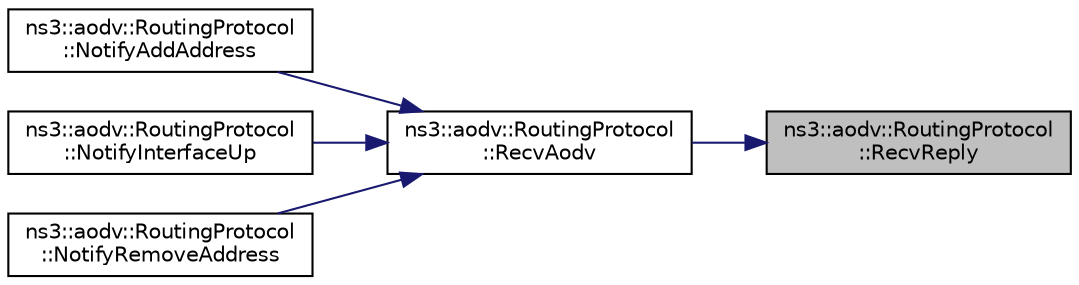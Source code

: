 digraph "ns3::aodv::RoutingProtocol::RecvReply"
{
 // LATEX_PDF_SIZE
  edge [fontname="Helvetica",fontsize="10",labelfontname="Helvetica",labelfontsize="10"];
  node [fontname="Helvetica",fontsize="10",shape=record];
  rankdir="RL";
  Node1 [label="ns3::aodv::RoutingProtocol\l::RecvReply",height=0.2,width=0.4,color="black", fillcolor="grey75", style="filled", fontcolor="black",tooltip="Receive RREP."];
  Node1 -> Node2 [dir="back",color="midnightblue",fontsize="10",style="solid",fontname="Helvetica"];
  Node2 [label="ns3::aodv::RoutingProtocol\l::RecvAodv",height=0.2,width=0.4,color="black", fillcolor="white", style="filled",URL="$classns3_1_1aodv_1_1_routing_protocol.html#a08c44000f66533e69bde85d68d75c354",tooltip="Receive and process control packet."];
  Node2 -> Node3 [dir="back",color="midnightblue",fontsize="10",style="solid",fontname="Helvetica"];
  Node3 [label="ns3::aodv::RoutingProtocol\l::NotifyAddAddress",height=0.2,width=0.4,color="black", fillcolor="white", style="filled",URL="$classns3_1_1aodv_1_1_routing_protocol.html#a8d6ee1881856a557d8c051e40785e51b",tooltip=" "];
  Node2 -> Node4 [dir="back",color="midnightblue",fontsize="10",style="solid",fontname="Helvetica"];
  Node4 [label="ns3::aodv::RoutingProtocol\l::NotifyInterfaceUp",height=0.2,width=0.4,color="black", fillcolor="white", style="filled",URL="$classns3_1_1aodv_1_1_routing_protocol.html#a006b7deb41f4eb2dc1e0d69d50c5a284",tooltip=" "];
  Node2 -> Node5 [dir="back",color="midnightblue",fontsize="10",style="solid",fontname="Helvetica"];
  Node5 [label="ns3::aodv::RoutingProtocol\l::NotifyRemoveAddress",height=0.2,width=0.4,color="black", fillcolor="white", style="filled",URL="$classns3_1_1aodv_1_1_routing_protocol.html#aa3ada55a69e945cc414d87566cca0388",tooltip=" "];
}
